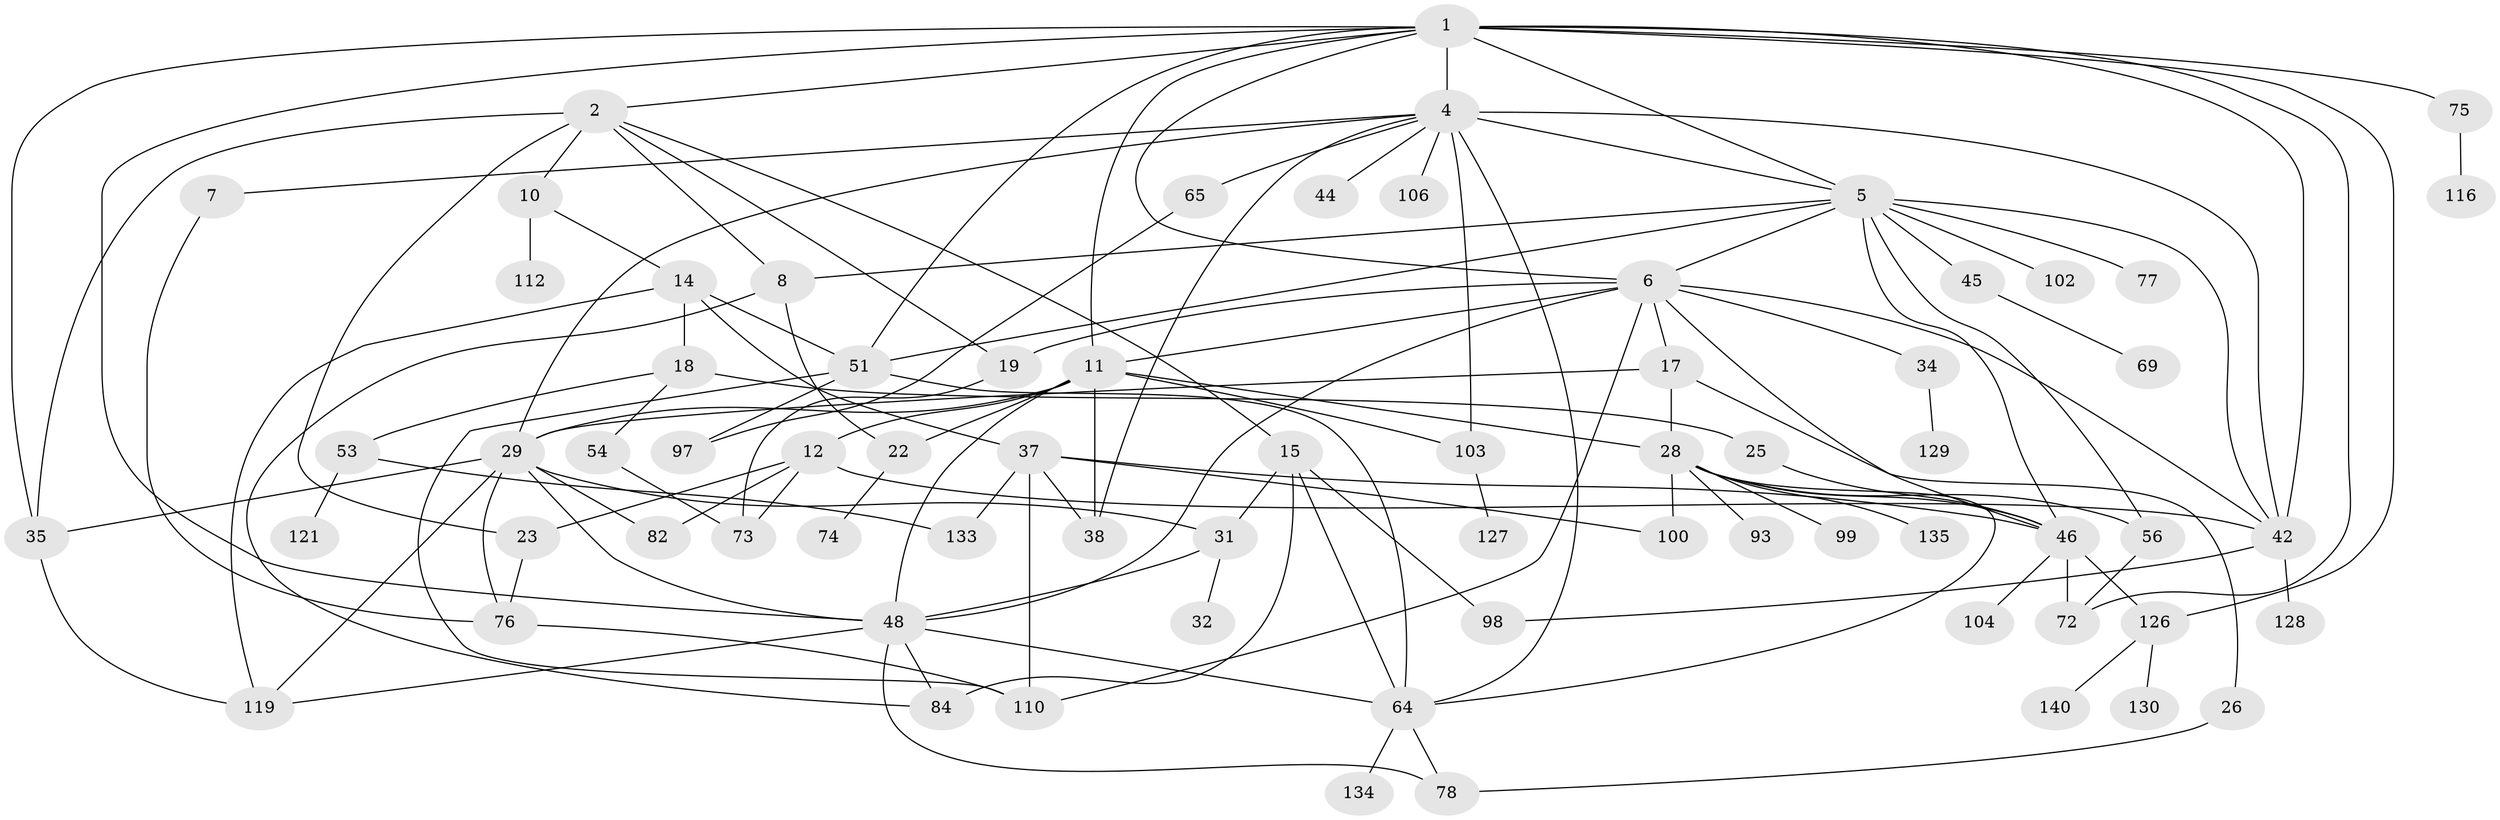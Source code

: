 // original degree distribution, {8: 0.02112676056338028, 7: 0.035211267605633804, 6: 0.02112676056338028, 5: 0.07746478873239436, 2: 0.2676056338028169, 4: 0.11267605633802817, 3: 0.24647887323943662, 1: 0.21830985915492956}
// Generated by graph-tools (version 1.1) at 2025/13/03/09/25 04:13:22]
// undirected, 71 vertices, 127 edges
graph export_dot {
graph [start="1"]
  node [color=gray90,style=filled];
  1 [super="+16+3"];
  2;
  4 [super="+59+30+122+85+60"];
  5 [super="+96+24+88"];
  6 [super="+33+9+13"];
  7;
  8;
  10;
  11 [super="+39+27"];
  12 [super="+90+80"];
  14;
  15 [super="+107+66"];
  17;
  18 [super="+21+50"];
  19 [super="+20"];
  22;
  23 [super="+71"];
  25 [super="+91"];
  26;
  28 [super="+62"];
  29 [super="+41"];
  31 [super="+55"];
  32 [super="+47"];
  34 [super="+63"];
  35 [super="+40"];
  37 [super="+125+123"];
  38;
  42 [super="+43+52+70+113+108"];
  44 [super="+117"];
  45;
  46 [super="+68"];
  48 [super="+58"];
  51 [super="+67"];
  53;
  54 [super="+114"];
  56;
  64 [super="+81+101"];
  65;
  69 [super="+95"];
  72 [super="+79+92"];
  73 [super="+115"];
  74;
  75;
  76 [super="+137+86"];
  77;
  78;
  82;
  84;
  93;
  97;
  98;
  99;
  100;
  102;
  103;
  104;
  106;
  110 [super="+132"];
  112;
  116;
  119;
  121;
  126;
  127;
  128;
  129;
  130;
  133 [super="+142+136"];
  134;
  135;
  140;
  1 -- 2;
  1 -- 4 [weight=2];
  1 -- 72;
  1 -- 42 [weight=3];
  1 -- 126;
  1 -- 35;
  1 -- 75;
  1 -- 48;
  1 -- 5;
  1 -- 6;
  1 -- 11;
  1 -- 51;
  2 -- 8;
  2 -- 10;
  2 -- 15;
  2 -- 19;
  2 -- 23;
  2 -- 35;
  4 -- 7;
  4 -- 29;
  4 -- 64;
  4 -- 65;
  4 -- 44;
  4 -- 5;
  4 -- 38;
  4 -- 106;
  4 -- 103;
  4 -- 42 [weight=2];
  5 -- 45;
  5 -- 56;
  5 -- 77;
  5 -- 51;
  5 -- 102;
  5 -- 8;
  5 -- 46;
  5 -- 6;
  5 -- 42;
  6 -- 34;
  6 -- 42;
  6 -- 48;
  6 -- 17;
  6 -- 11;
  6 -- 46;
  6 -- 110;
  6 -- 19;
  7 -- 76;
  8 -- 22;
  8 -- 84;
  10 -- 14;
  10 -- 112;
  11 -- 12;
  11 -- 29;
  11 -- 48;
  11 -- 103;
  11 -- 38;
  11 -- 28;
  11 -- 22;
  12 -- 73 [weight=2];
  12 -- 82;
  12 -- 42;
  12 -- 23;
  14 -- 18;
  14 -- 37;
  14 -- 51;
  14 -- 119;
  15 -- 84;
  15 -- 64;
  15 -- 31;
  15 -- 98;
  17 -- 26;
  17 -- 28;
  17 -- 29;
  18 -- 25;
  18 -- 54;
  18 -- 53;
  19 -- 73;
  22 -- 74;
  23 -- 76;
  25 -- 46;
  26 -- 78;
  28 -- 93;
  28 -- 64;
  28 -- 99;
  28 -- 100;
  28 -- 135;
  28 -- 56;
  28 -- 46;
  29 -- 31;
  29 -- 82;
  29 -- 35;
  29 -- 48;
  29 -- 119;
  29 -- 76;
  31 -- 32;
  31 -- 48;
  34 -- 129;
  35 -- 119;
  37 -- 38;
  37 -- 100;
  37 -- 110;
  37 -- 133 [weight=2];
  37 -- 46;
  42 -- 98;
  42 -- 128;
  45 -- 69;
  46 -- 104;
  46 -- 126;
  46 -- 72;
  48 -- 84;
  48 -- 119;
  48 -- 64;
  48 -- 78;
  51 -- 110;
  51 -- 64;
  51 -- 97;
  53 -- 121;
  53 -- 133;
  54 -- 73;
  56 -- 72;
  64 -- 134;
  64 -- 78;
  65 -- 97;
  75 -- 116;
  76 -- 110;
  103 -- 127;
  126 -- 130;
  126 -- 140;
}
